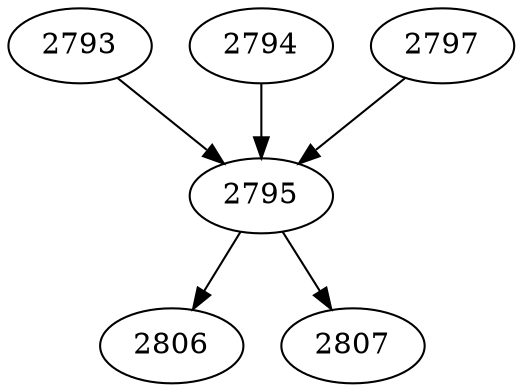 strict digraph  {
2793;
2794;
2795;
2797;
2806;
2807;
2793 -> 2795;
2794 -> 2795;
2795 -> 2806;
2795 -> 2807;
2797 -> 2795;
}
